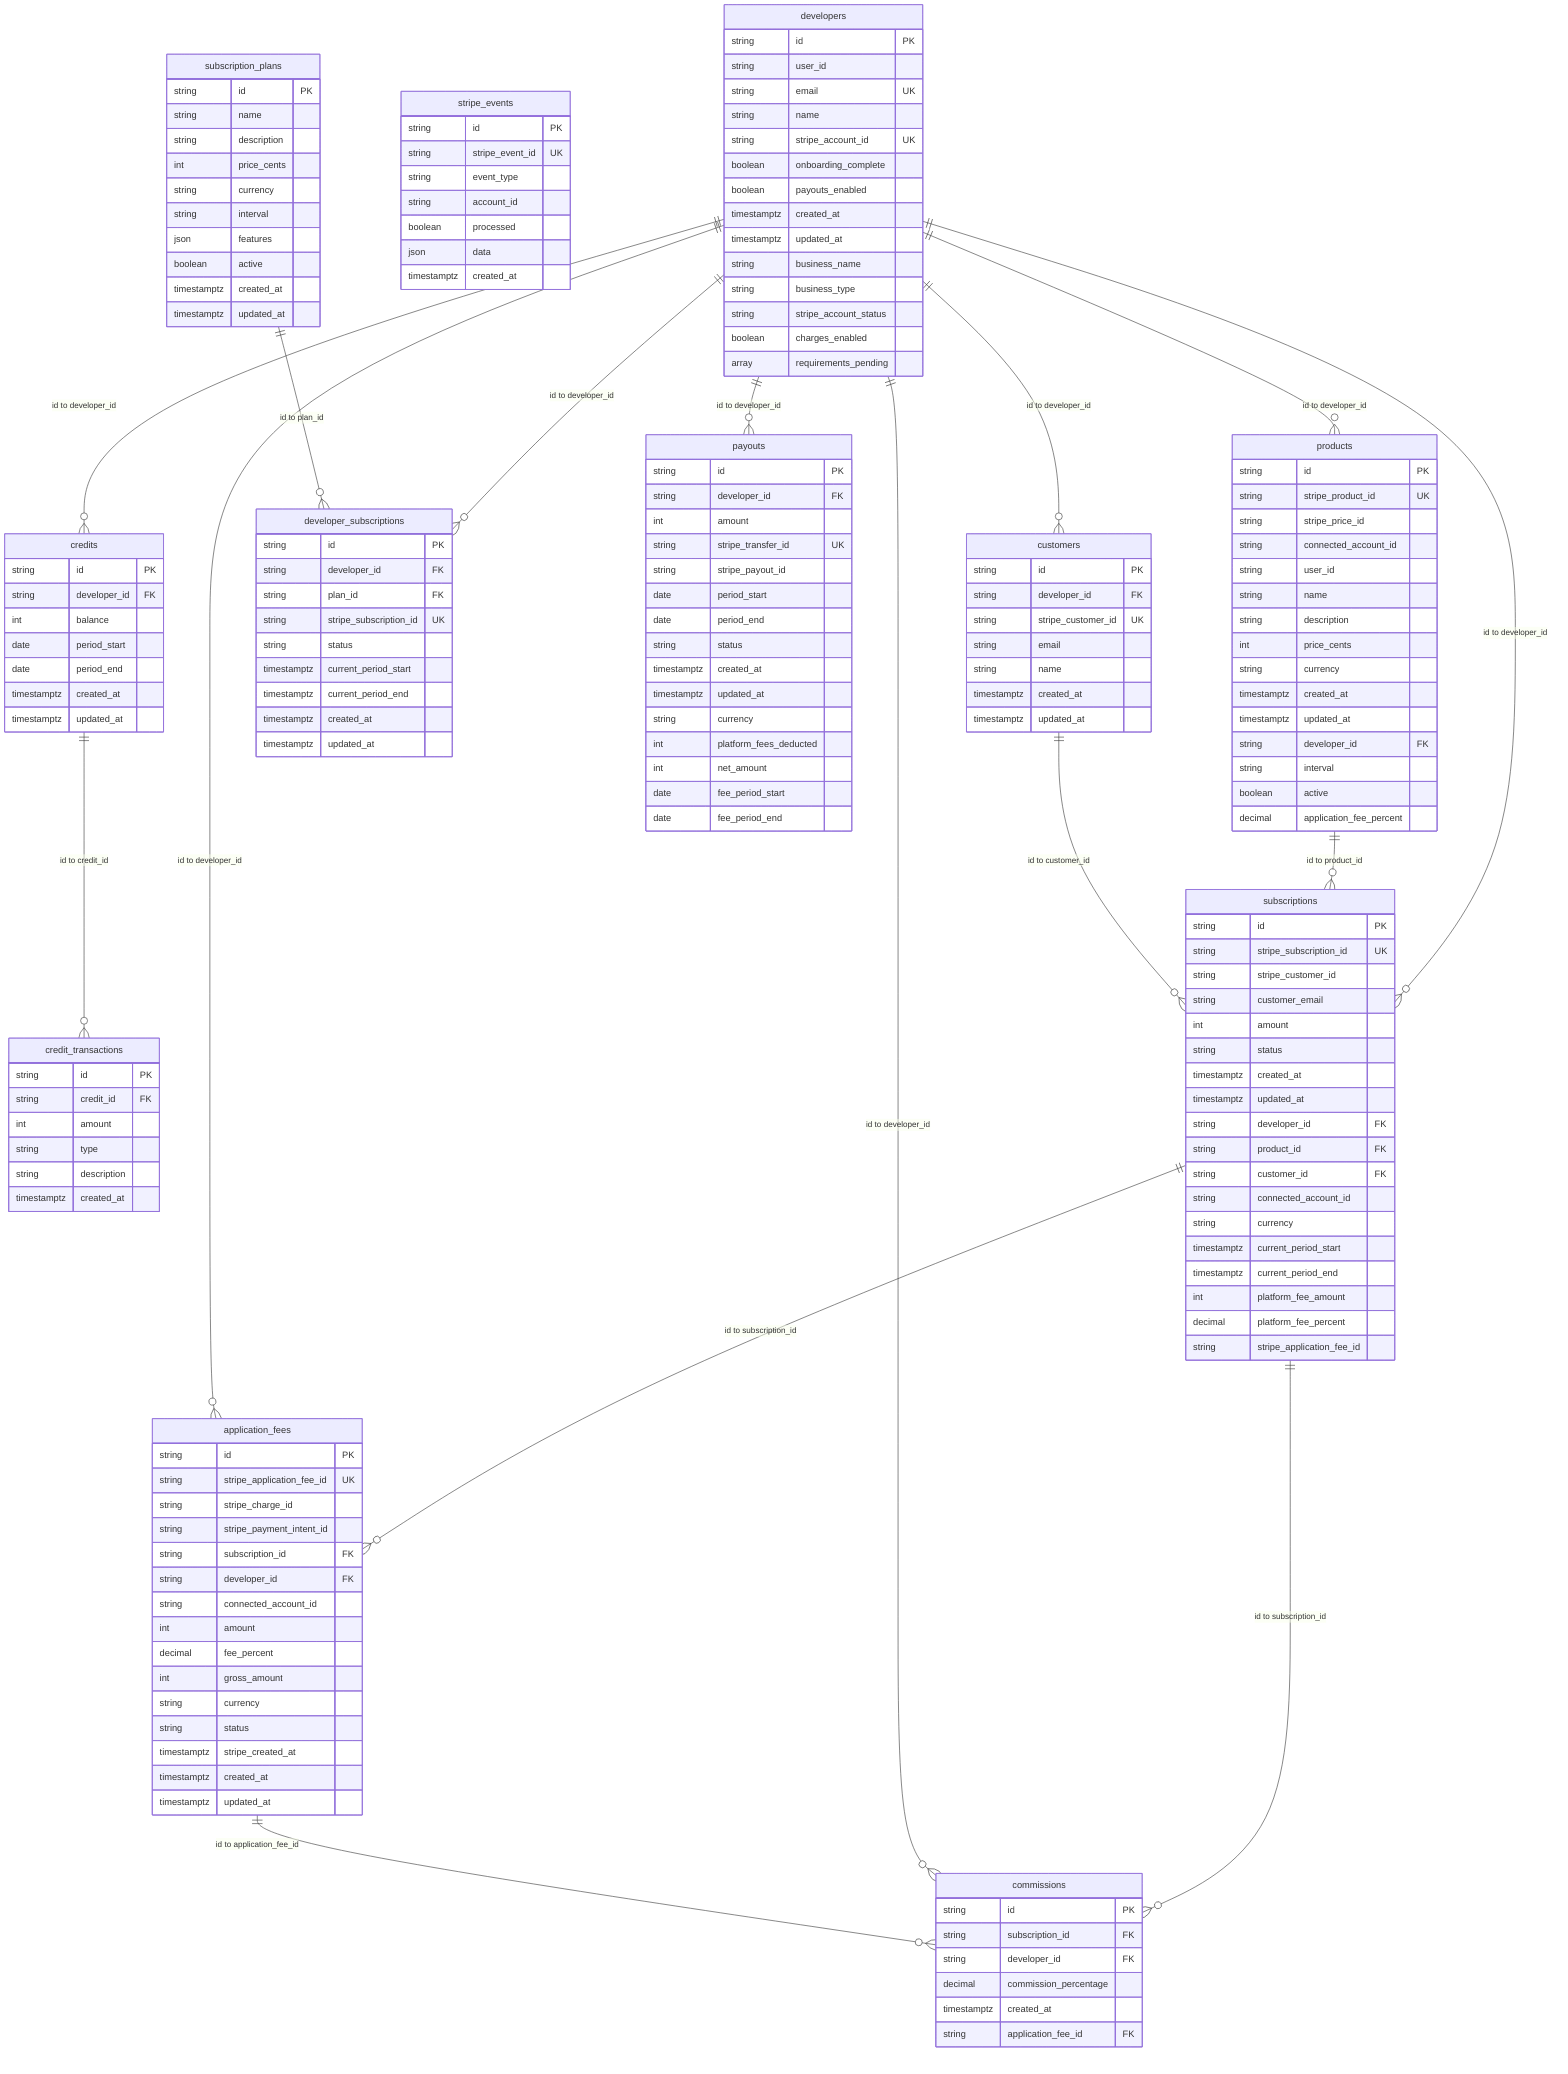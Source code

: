 erDiagram

  application_fees {
    string id PK
    string stripe_application_fee_id UK
    string stripe_charge_id
    string stripe_payment_intent_id
    string subscription_id FK
    string developer_id FK
    string connected_account_id
    int amount
    decimal fee_percent
    int gross_amount
    string currency
    string status
    timestamptz stripe_created_at
    timestamptz created_at
    timestamptz updated_at
  }

  commissions {
    string id PK
    string subscription_id FK
    string developer_id FK
    decimal commission_percentage
    timestamptz created_at
    string application_fee_id FK
  }

  credit_transactions {
    string id PK
    string credit_id FK
    int amount
    string type
    string description
    timestamptz created_at
  }

  credits {
    string id PK
    string developer_id FK
    int balance
    date period_start
    date period_end
    timestamptz created_at
    timestamptz updated_at
  }

  customers {
    string id PK
    string developer_id FK
    string stripe_customer_id UK
    string email
    string name
    timestamptz created_at
    timestamptz updated_at
  }

  developer_subscriptions {
    string id PK
    string developer_id FK
    string plan_id FK
    string stripe_subscription_id UK
    string status
    timestamptz current_period_start
    timestamptz current_period_end
    timestamptz created_at
    timestamptz updated_at
  }

  developers {
    string id PK
    string user_id
    string email UK
    string name
    string stripe_account_id UK
    boolean onboarding_complete
    boolean payouts_enabled
    timestamptz created_at
    timestamptz updated_at
    string business_name
    string business_type
    string stripe_account_status
    boolean charges_enabled
    array requirements_pending
  }

  payouts {
    string id PK
    string developer_id FK
    int amount
    string stripe_transfer_id UK
    string stripe_payout_id
    date period_start
    date period_end
    string status
    timestamptz created_at
    timestamptz updated_at
    string currency
    int platform_fees_deducted
    int net_amount
    date fee_period_start
    date fee_period_end
  }

  products {
    string id PK
    string stripe_product_id UK
    string stripe_price_id
    string connected_account_id
    string user_id
    string name
    string description
    int price_cents
    string currency
    timestamptz created_at
    timestamptz updated_at
    string developer_id FK
    string interval
    boolean active
    decimal application_fee_percent
  }

  stripe_events {
    string id PK
    string stripe_event_id UK
    string event_type
    string account_id
    boolean processed
    json data
    timestamptz created_at
  }

  subscription_plans {
    string id PK
    string name
    string description
    int price_cents
    string currency
    string interval
    json features
    boolean active
    timestamptz created_at
    timestamptz updated_at
  }

  subscriptions {
    string id PK
    string stripe_subscription_id UK
    string stripe_customer_id
    string customer_email
    int amount
    string status
    timestamptz created_at
    timestamptz updated_at
    string developer_id FK
    string product_id FK
    string customer_id FK
    string connected_account_id
    string currency
    timestamptz current_period_start
    timestamptz current_period_end
    int platform_fee_amount
    decimal platform_fee_percent
    string stripe_application_fee_id
  }

  subscriptions ||--o{ application_fees : "id to subscription_id"
  developers ||--o{ application_fees : "id to developer_id"
  subscriptions ||--o{ commissions : "id to subscription_id"
  developers ||--o{ commissions : "id to developer_id"
  application_fees ||--o{ commissions : "id to application_fee_id"
  credits ||--o{ credit_transactions : "id to credit_id"
  developers ||--o{ credits : "id to developer_id"
  developers ||--o{ customers : "id to developer_id"
  developers ||--o{ developer_subscriptions : "id to developer_id"
  subscription_plans ||--o{ developer_subscriptions : "id to plan_id"
  developers ||--o{ payouts : "id to developer_id"
  developers ||--o{ products : "id to developer_id"
  developers ||--o{ subscriptions : "id to developer_id"
  products ||--o{ subscriptions : "id to product_id"
  customers ||--o{ subscriptions : "id to customer_id"